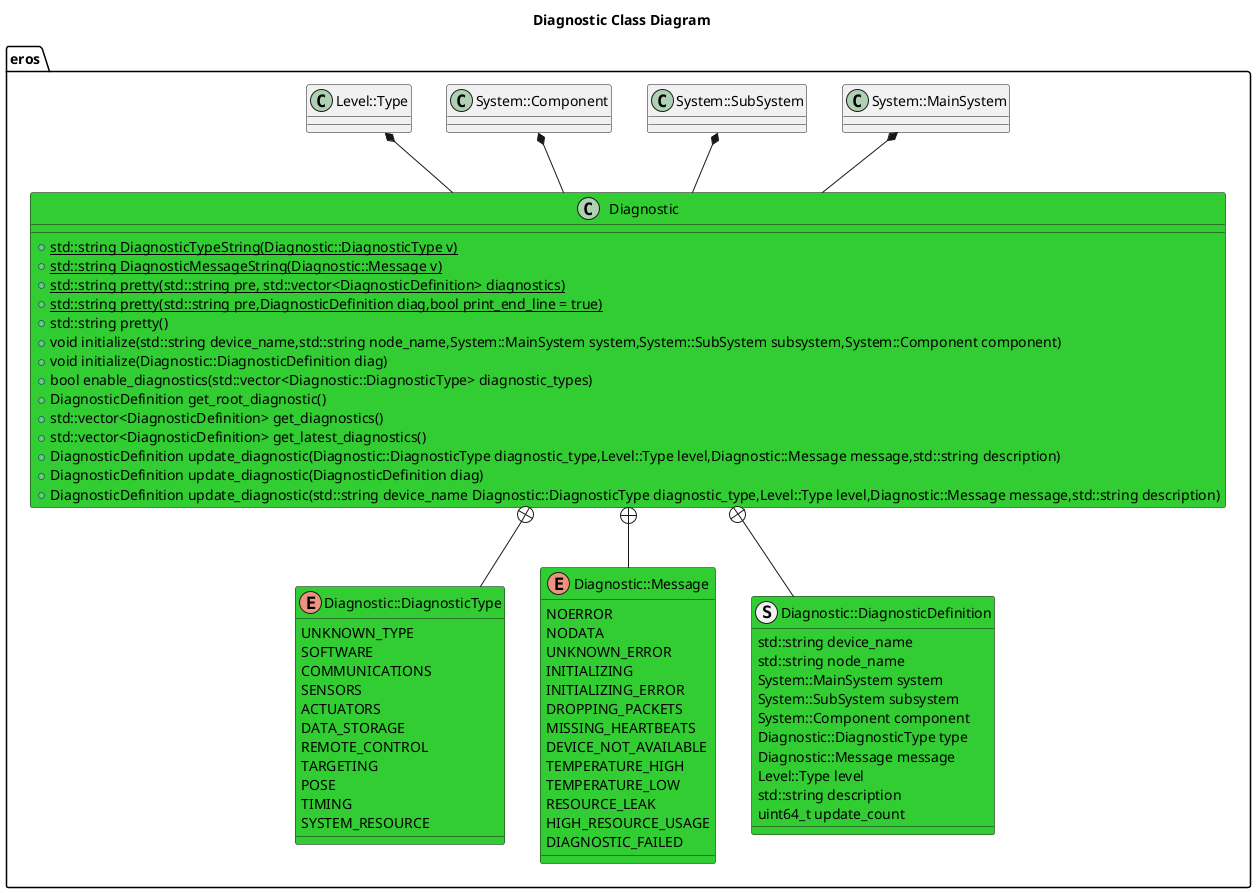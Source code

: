 @startuml
title Diagnostic Class Diagram
package eros {
    class System::MainSystem
    class System::SubSystem
    class System::Component
    class Level::Type
    together {
        class Diagnostic
        enum Diagnostic::DiagnosticType
        enum Diagnostic::Message
        struct Diagnostic::DiagnosticDefinition
    }
    enum Diagnostic::DiagnosticType #LimeGreen {
        UNKNOWN_TYPE 
        SOFTWARE
        COMMUNICATIONS
        SENSORS 
        ACTUATORS
        DATA_STORAGE
        REMOTE_CONTROL
        TARGETING
        POSE
        TIMING
        SYSTEM_RESOURCE
    }
    enum Diagnostic::Message #LimeGreen {
        NOERROR
        NODATA
        UNKNOWN_ERROR
        INITIALIZING
        INITIALIZING_ERROR
        DROPPING_PACKETS
        MISSING_HEARTBEATS
        DEVICE_NOT_AVAILABLE
        TEMPERATURE_HIGH
        TEMPERATURE_LOW
        RESOURCE_LEAK
        HIGH_RESOURCE_USAGE
        DIAGNOSTIC_FAILED

    }
    struct Diagnostic::DiagnosticDefinition #LimeGreen {
        std::string device_name
        std::string node_name
        System::MainSystem system
        System::SubSystem subsystem
        System::Component component
        Diagnostic::DiagnosticType type
        Diagnostic::Message message
        Level::Type level
        std::string description
        uint64_t update_count
    }
    Diagnostic +-- Diagnostic::Message
    Diagnostic +-- Diagnostic::DiagnosticType
    Diagnostic +-- Diagnostic::DiagnosticDefinition
    System::MainSystem *-- Diagnostic
    System::SubSystem *-- Diagnostic
    System::Component *-- Diagnostic
    Level::Type *-- Diagnostic
    class Diagnostic #LimeGreen {

        +{static} std::string DiagnosticTypeString(Diagnostic::DiagnosticType v)
        +{static} std::string DiagnosticMessageString(Diagnostic::Message v)
        +{static} std::string pretty(std::string pre, std::vector<DiagnosticDefinition> diagnostics)
        +{static} std::string pretty(std::string pre,DiagnosticDefinition diag,bool print_end_line = true)
        
        +std::string pretty()
        +void initialize(std::string device_name,std::string node_name,System::MainSystem system,System::SubSystem subsystem,System::Component component)
        +void initialize(Diagnostic::DiagnosticDefinition diag)
        +bool enable_diagnostics(std::vector<Diagnostic::DiagnosticType> diagnostic_types)
        +DiagnosticDefinition get_root_diagnostic() 
        +std::vector<DiagnosticDefinition> get_diagnostics()
        +std::vector<DiagnosticDefinition> get_latest_diagnostics()
        +DiagnosticDefinition update_diagnostic(Diagnostic::DiagnosticType diagnostic_type,Level::Type level,Diagnostic::Message message,std::string description)
        +DiagnosticDefinition update_diagnostic(DiagnosticDefinition diag)
        +DiagnosticDefinition update_diagnostic(std::string device_name Diagnostic::DiagnosticType diagnostic_type,Level::Type level,Diagnostic::Message message,std::string description)
    }
}
@enduml

   
    